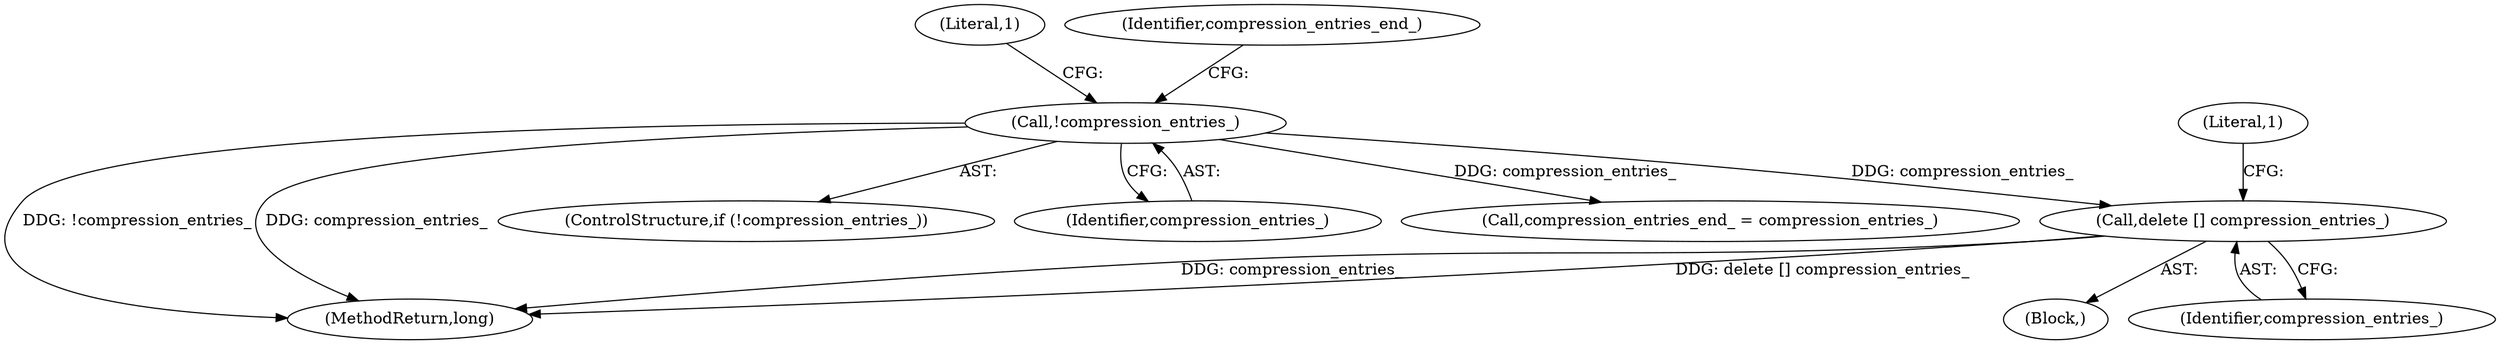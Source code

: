 digraph "1_Android_04839626ed859623901ebd3a5fd483982186b59d_181@API" {
"1000206" [label="(Call,delete [] compression_entries_)"];
"1000189" [label="(Call,!compression_entries_)"];
"1000188" [label="(ControlStructure,if (!compression_entries_))"];
"1000210" [label="(Literal,1)"];
"1000362" [label="(MethodReturn,long)"];
"1000193" [label="(Literal,1)"];
"1000206" [label="(Call,delete [] compression_entries_)"];
"1000190" [label="(Identifier,compression_entries_)"];
"1000207" [label="(Identifier,compression_entries_)"];
"1000205" [label="(Block,)"];
"1000189" [label="(Call,!compression_entries_)"];
"1000195" [label="(Identifier,compression_entries_end_)"];
"1000194" [label="(Call,compression_entries_end_ = compression_entries_)"];
"1000206" -> "1000205"  [label="AST: "];
"1000206" -> "1000207"  [label="CFG: "];
"1000207" -> "1000206"  [label="AST: "];
"1000210" -> "1000206"  [label="CFG: "];
"1000206" -> "1000362"  [label="DDG: delete [] compression_entries_"];
"1000206" -> "1000362"  [label="DDG: compression_entries_"];
"1000189" -> "1000206"  [label="DDG: compression_entries_"];
"1000189" -> "1000188"  [label="AST: "];
"1000189" -> "1000190"  [label="CFG: "];
"1000190" -> "1000189"  [label="AST: "];
"1000193" -> "1000189"  [label="CFG: "];
"1000195" -> "1000189"  [label="CFG: "];
"1000189" -> "1000362"  [label="DDG: compression_entries_"];
"1000189" -> "1000362"  [label="DDG: !compression_entries_"];
"1000189" -> "1000194"  [label="DDG: compression_entries_"];
}

